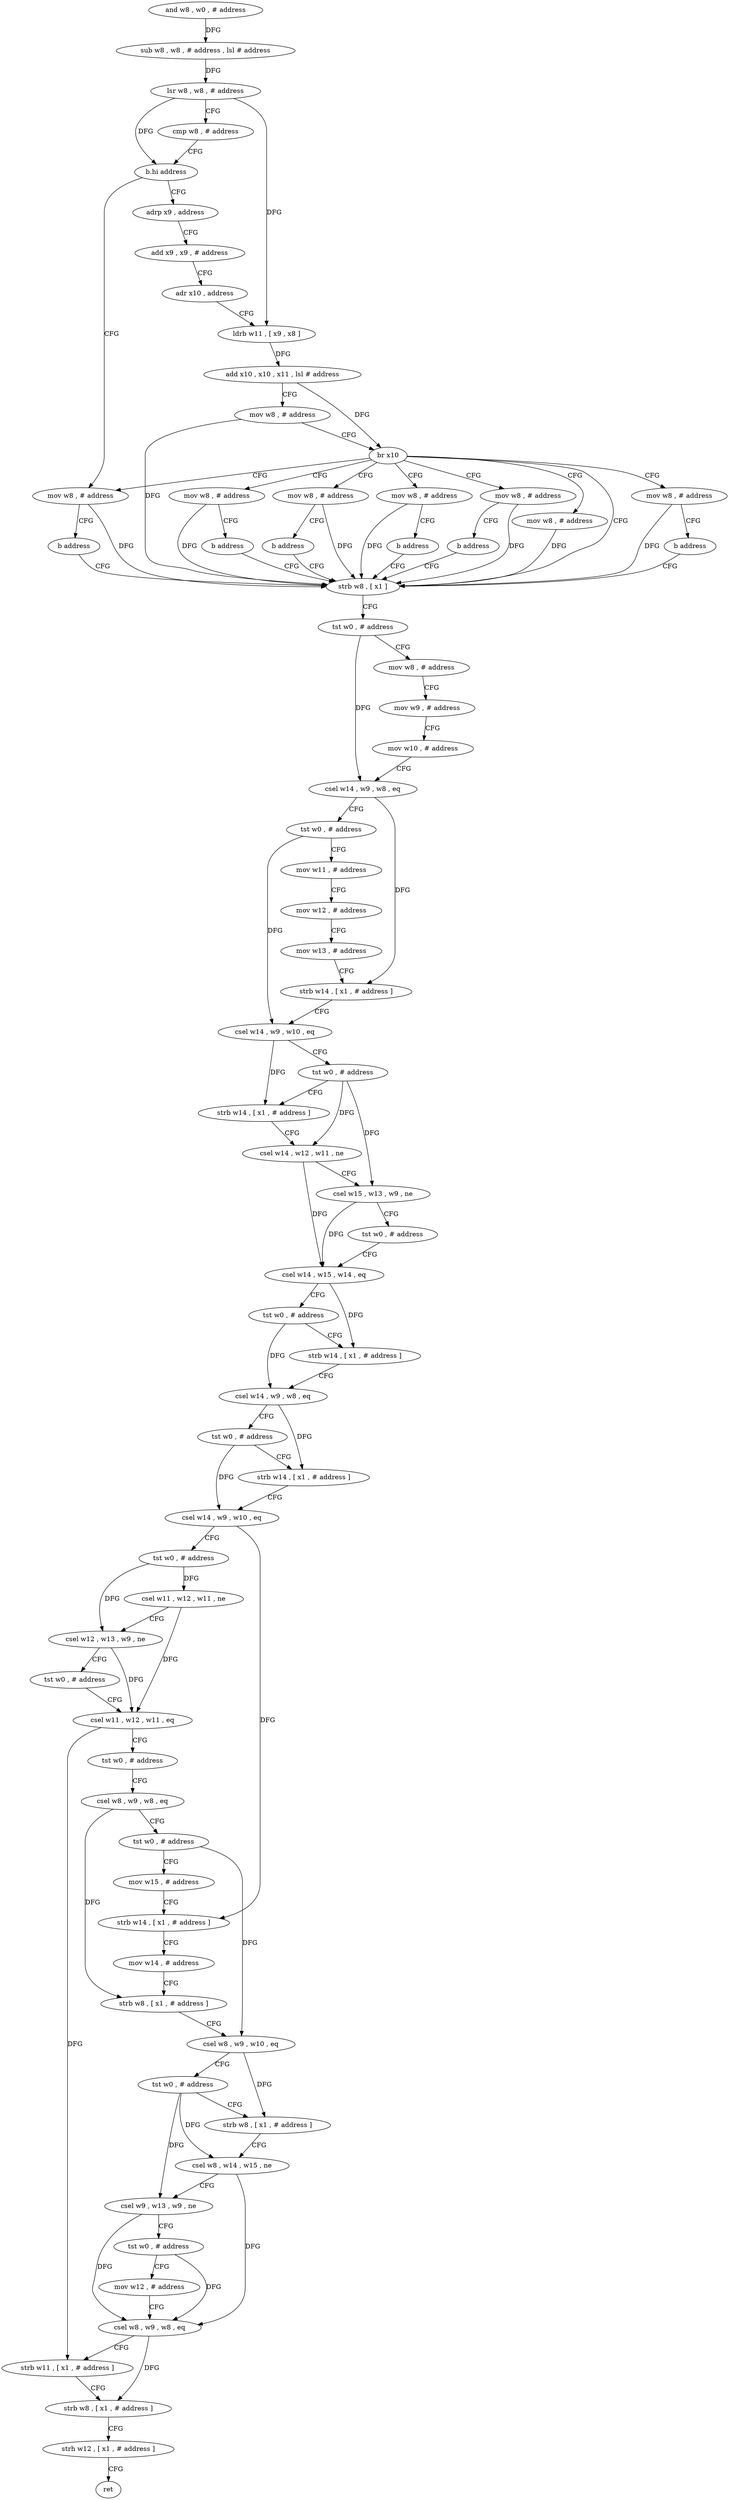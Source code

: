 digraph "func" {
"4235940" [label = "and w8 , w0 , # address" ]
"4235944" [label = "sub w8 , w8 , # address , lsl # address" ]
"4235948" [label = "lsr w8 , w8 , # address" ]
"4235952" [label = "cmp w8 , # address" ]
"4235956" [label = "b.hi address" ]
"4236004" [label = "mov w8 , # address" ]
"4235960" [label = "adrp x9 , address" ]
"4236008" [label = "b address" ]
"4236040" [label = "strb w8 , [ x1 ]" ]
"4235964" [label = "add x9 , x9 , # address" ]
"4235968" [label = "adr x10 , address" ]
"4235972" [label = "ldrb w11 , [ x9 , x8 ]" ]
"4235976" [label = "add x10 , x10 , x11 , lsl # address" ]
"4235980" [label = "mov w8 , # address" ]
"4235984" [label = "br x10" ]
"4235988" [label = "mov w8 , # address" ]
"4235996" [label = "mov w8 , # address" ]
"4236012" [label = "mov w8 , # address" ]
"4236020" [label = "mov w8 , # address" ]
"4236028" [label = "mov w8 , # address" ]
"4236036" [label = "mov w8 , # address" ]
"4236044" [label = "tst w0 , # address" ]
"4236048" [label = "mov w8 , # address" ]
"4236052" [label = "mov w9 , # address" ]
"4236056" [label = "mov w10 , # address" ]
"4236060" [label = "csel w14 , w9 , w8 , eq" ]
"4236064" [label = "tst w0 , # address" ]
"4236068" [label = "mov w11 , # address" ]
"4236072" [label = "mov w12 , # address" ]
"4236076" [label = "mov w13 , # address" ]
"4236080" [label = "strb w14 , [ x1 , # address ]" ]
"4236084" [label = "csel w14 , w9 , w10 , eq" ]
"4236088" [label = "tst w0 , # address" ]
"4236092" [label = "strb w14 , [ x1 , # address ]" ]
"4236096" [label = "csel w14 , w12 , w11 , ne" ]
"4236100" [label = "csel w15 , w13 , w9 , ne" ]
"4236104" [label = "tst w0 , # address" ]
"4236108" [label = "csel w14 , w15 , w14 , eq" ]
"4236112" [label = "tst w0 , # address" ]
"4236116" [label = "strb w14 , [ x1 , # address ]" ]
"4236120" [label = "csel w14 , w9 , w8 , eq" ]
"4236124" [label = "tst w0 , # address" ]
"4236128" [label = "strb w14 , [ x1 , # address ]" ]
"4236132" [label = "csel w14 , w9 , w10 , eq" ]
"4236136" [label = "tst w0 , # address" ]
"4236140" [label = "csel w11 , w12 , w11 , ne" ]
"4236144" [label = "csel w12 , w13 , w9 , ne" ]
"4236148" [label = "tst w0 , # address" ]
"4236152" [label = "csel w11 , w12 , w11 , eq" ]
"4236156" [label = "tst w0 , # address" ]
"4236160" [label = "csel w8 , w9 , w8 , eq" ]
"4236164" [label = "tst w0 , # address" ]
"4236168" [label = "mov w15 , # address" ]
"4236172" [label = "strb w14 , [ x1 , # address ]" ]
"4236176" [label = "mov w14 , # address" ]
"4236180" [label = "strb w8 , [ x1 , # address ]" ]
"4236184" [label = "csel w8 , w9 , w10 , eq" ]
"4236188" [label = "tst w0 , # address" ]
"4236192" [label = "strb w8 , [ x1 , # address ]" ]
"4236196" [label = "csel w8 , w14 , w15 , ne" ]
"4236200" [label = "csel w9 , w13 , w9 , ne" ]
"4236204" [label = "tst w0 , # address" ]
"4236208" [label = "mov w12 , # address" ]
"4236212" [label = "csel w8 , w9 , w8 , eq" ]
"4236216" [label = "strb w11 , [ x1 , # address ]" ]
"4236220" [label = "strb w8 , [ x1 , # address ]" ]
"4236224" [label = "strh w12 , [ x1 , # address ]" ]
"4236228" [label = "ret" ]
"4235992" [label = "b address" ]
"4236000" [label = "b address" ]
"4236016" [label = "b address" ]
"4236024" [label = "b address" ]
"4236032" [label = "b address" ]
"4235940" -> "4235944" [ label = "DFG" ]
"4235944" -> "4235948" [ label = "DFG" ]
"4235948" -> "4235952" [ label = "CFG" ]
"4235948" -> "4235956" [ label = "DFG" ]
"4235948" -> "4235972" [ label = "DFG" ]
"4235952" -> "4235956" [ label = "CFG" ]
"4235956" -> "4236004" [ label = "CFG" ]
"4235956" -> "4235960" [ label = "CFG" ]
"4236004" -> "4236008" [ label = "CFG" ]
"4236004" -> "4236040" [ label = "DFG" ]
"4235960" -> "4235964" [ label = "CFG" ]
"4236008" -> "4236040" [ label = "CFG" ]
"4236040" -> "4236044" [ label = "CFG" ]
"4235964" -> "4235968" [ label = "CFG" ]
"4235968" -> "4235972" [ label = "CFG" ]
"4235972" -> "4235976" [ label = "DFG" ]
"4235976" -> "4235980" [ label = "CFG" ]
"4235976" -> "4235984" [ label = "DFG" ]
"4235980" -> "4235984" [ label = "CFG" ]
"4235980" -> "4236040" [ label = "DFG" ]
"4235984" -> "4235988" [ label = "CFG" ]
"4235984" -> "4235996" [ label = "CFG" ]
"4235984" -> "4236004" [ label = "CFG" ]
"4235984" -> "4236012" [ label = "CFG" ]
"4235984" -> "4236020" [ label = "CFG" ]
"4235984" -> "4236028" [ label = "CFG" ]
"4235984" -> "4236036" [ label = "CFG" ]
"4235984" -> "4236040" [ label = "CFG" ]
"4235988" -> "4235992" [ label = "CFG" ]
"4235988" -> "4236040" [ label = "DFG" ]
"4235996" -> "4236000" [ label = "CFG" ]
"4235996" -> "4236040" [ label = "DFG" ]
"4236012" -> "4236016" [ label = "CFG" ]
"4236012" -> "4236040" [ label = "DFG" ]
"4236020" -> "4236024" [ label = "CFG" ]
"4236020" -> "4236040" [ label = "DFG" ]
"4236028" -> "4236032" [ label = "CFG" ]
"4236028" -> "4236040" [ label = "DFG" ]
"4236036" -> "4236040" [ label = "DFG" ]
"4236044" -> "4236048" [ label = "CFG" ]
"4236044" -> "4236060" [ label = "DFG" ]
"4236048" -> "4236052" [ label = "CFG" ]
"4236052" -> "4236056" [ label = "CFG" ]
"4236056" -> "4236060" [ label = "CFG" ]
"4236060" -> "4236064" [ label = "CFG" ]
"4236060" -> "4236080" [ label = "DFG" ]
"4236064" -> "4236068" [ label = "CFG" ]
"4236064" -> "4236084" [ label = "DFG" ]
"4236068" -> "4236072" [ label = "CFG" ]
"4236072" -> "4236076" [ label = "CFG" ]
"4236076" -> "4236080" [ label = "CFG" ]
"4236080" -> "4236084" [ label = "CFG" ]
"4236084" -> "4236088" [ label = "CFG" ]
"4236084" -> "4236092" [ label = "DFG" ]
"4236088" -> "4236092" [ label = "CFG" ]
"4236088" -> "4236096" [ label = "DFG" ]
"4236088" -> "4236100" [ label = "DFG" ]
"4236092" -> "4236096" [ label = "CFG" ]
"4236096" -> "4236100" [ label = "CFG" ]
"4236096" -> "4236108" [ label = "DFG" ]
"4236100" -> "4236104" [ label = "CFG" ]
"4236100" -> "4236108" [ label = "DFG" ]
"4236104" -> "4236108" [ label = "CFG" ]
"4236108" -> "4236112" [ label = "CFG" ]
"4236108" -> "4236116" [ label = "DFG" ]
"4236112" -> "4236116" [ label = "CFG" ]
"4236112" -> "4236120" [ label = "DFG" ]
"4236116" -> "4236120" [ label = "CFG" ]
"4236120" -> "4236124" [ label = "CFG" ]
"4236120" -> "4236128" [ label = "DFG" ]
"4236124" -> "4236128" [ label = "CFG" ]
"4236124" -> "4236132" [ label = "DFG" ]
"4236128" -> "4236132" [ label = "CFG" ]
"4236132" -> "4236136" [ label = "CFG" ]
"4236132" -> "4236172" [ label = "DFG" ]
"4236136" -> "4236140" [ label = "DFG" ]
"4236136" -> "4236144" [ label = "DFG" ]
"4236140" -> "4236144" [ label = "CFG" ]
"4236140" -> "4236152" [ label = "DFG" ]
"4236144" -> "4236148" [ label = "CFG" ]
"4236144" -> "4236152" [ label = "DFG" ]
"4236148" -> "4236152" [ label = "CFG" ]
"4236152" -> "4236156" [ label = "CFG" ]
"4236152" -> "4236216" [ label = "DFG" ]
"4236156" -> "4236160" [ label = "CFG" ]
"4236160" -> "4236164" [ label = "CFG" ]
"4236160" -> "4236180" [ label = "DFG" ]
"4236164" -> "4236168" [ label = "CFG" ]
"4236164" -> "4236184" [ label = "DFG" ]
"4236168" -> "4236172" [ label = "CFG" ]
"4236172" -> "4236176" [ label = "CFG" ]
"4236176" -> "4236180" [ label = "CFG" ]
"4236180" -> "4236184" [ label = "CFG" ]
"4236184" -> "4236188" [ label = "CFG" ]
"4236184" -> "4236192" [ label = "DFG" ]
"4236188" -> "4236192" [ label = "CFG" ]
"4236188" -> "4236196" [ label = "DFG" ]
"4236188" -> "4236200" [ label = "DFG" ]
"4236192" -> "4236196" [ label = "CFG" ]
"4236196" -> "4236200" [ label = "CFG" ]
"4236196" -> "4236212" [ label = "DFG" ]
"4236200" -> "4236204" [ label = "CFG" ]
"4236200" -> "4236212" [ label = "DFG" ]
"4236204" -> "4236208" [ label = "CFG" ]
"4236204" -> "4236212" [ label = "DFG" ]
"4236208" -> "4236212" [ label = "CFG" ]
"4236212" -> "4236216" [ label = "CFG" ]
"4236212" -> "4236220" [ label = "DFG" ]
"4236216" -> "4236220" [ label = "CFG" ]
"4236220" -> "4236224" [ label = "CFG" ]
"4236224" -> "4236228" [ label = "CFG" ]
"4235992" -> "4236040" [ label = "CFG" ]
"4236000" -> "4236040" [ label = "CFG" ]
"4236016" -> "4236040" [ label = "CFG" ]
"4236024" -> "4236040" [ label = "CFG" ]
"4236032" -> "4236040" [ label = "CFG" ]
}
